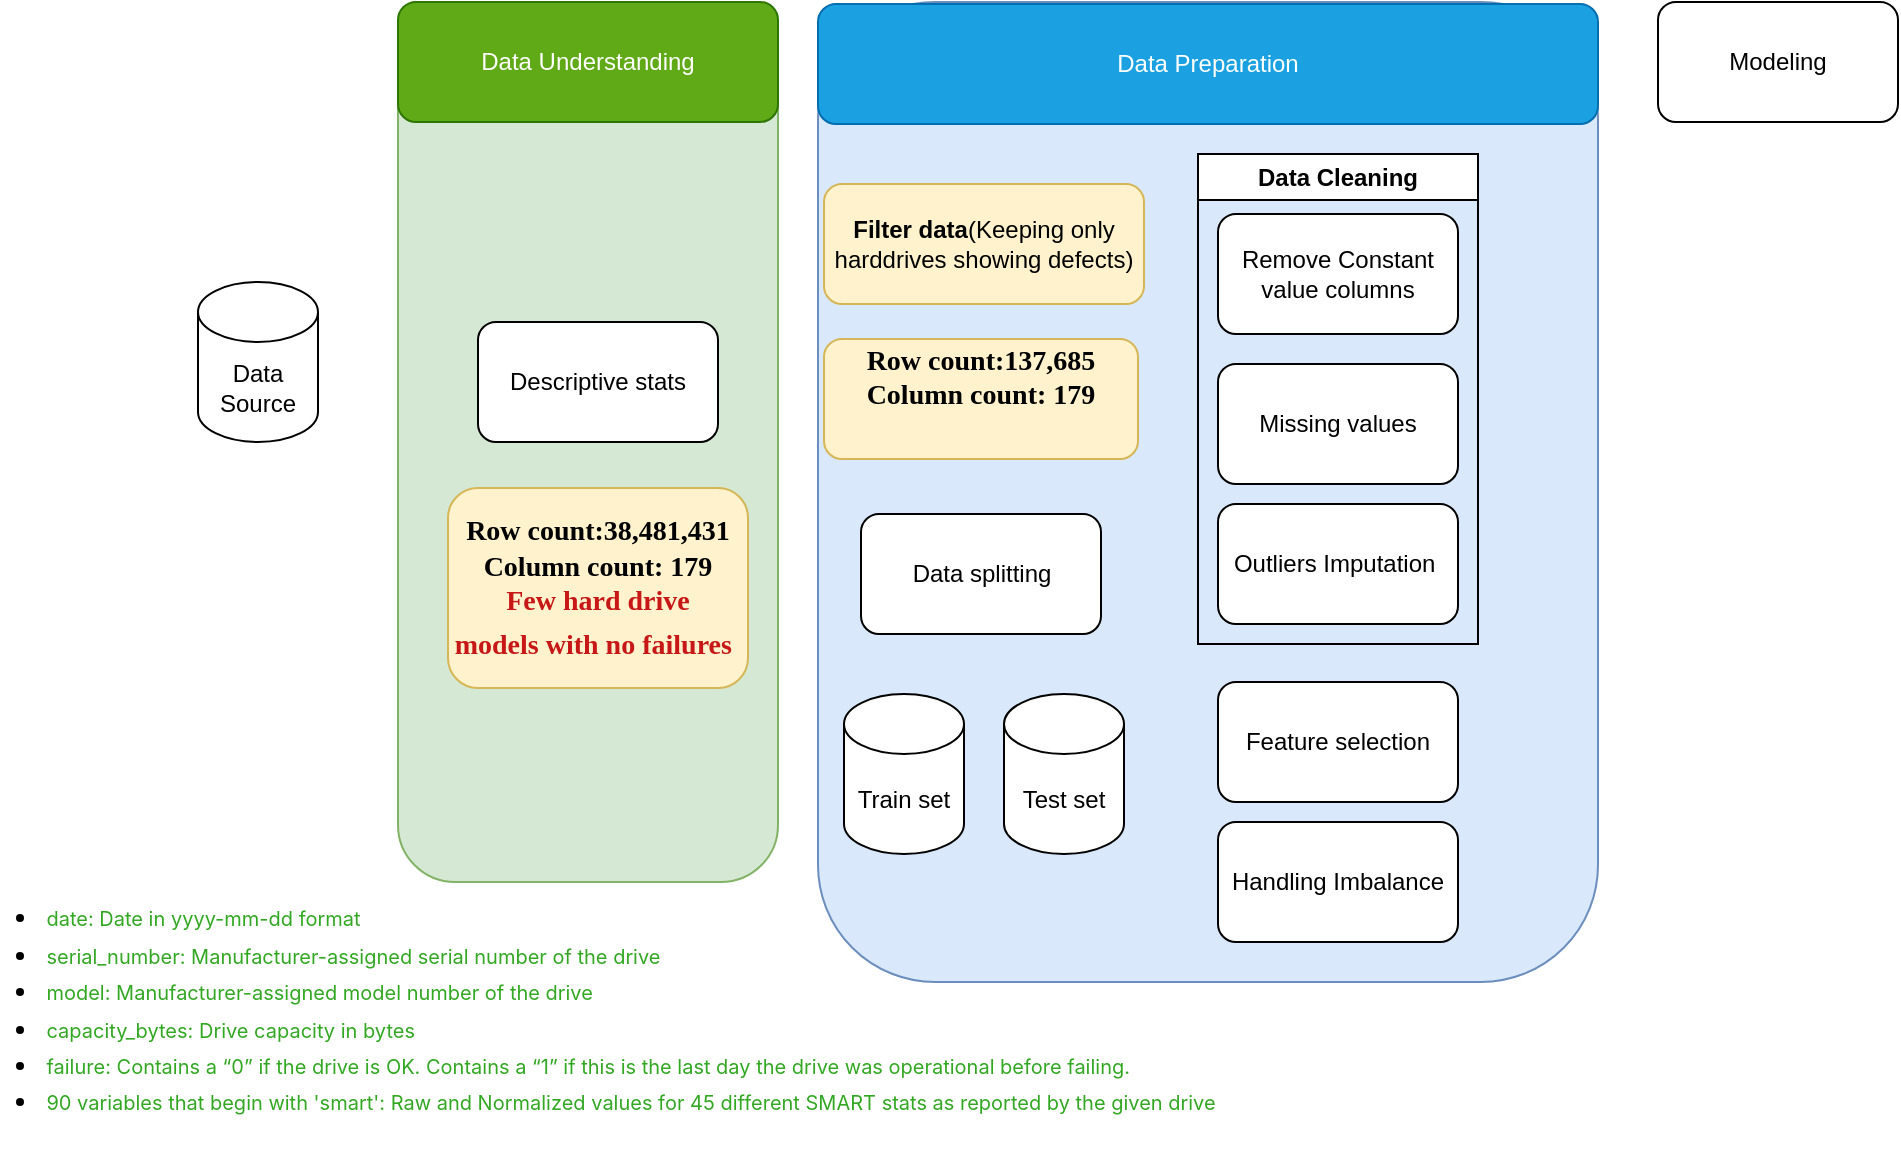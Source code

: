 <mxfile version="20.7.4" type="github"><diagram id="isFUo-GBb-Ed6Kyn8oLO" name="Page-1"><mxGraphModel dx="2250" dy="541" grid="1" gridSize="10" guides="1" tooltips="1" connect="1" arrows="1" fold="1" page="1" pageScale="1" pageWidth="1200" pageHeight="1600" math="0" shadow="0"><root><mxCell id="0"/><mxCell id="1" parent="0"/><mxCell id="NXMd6KjKU47-jCDluHmG-29" value="&lt;ul style=&quot;border: 0px; font-family: Inter, sans-serif; font-variant-numeric: inherit; font-variant-east-asian: inherit; margin: 0px 0px 16px 8px; padding: 0px 0px 0px 14px; vertical-align: baseline; list-style-position: initial; list-style-image: initial; text-align: left; background-color: rgb(255, 255, 255);&quot;&gt;&lt;li style=&quot;border: 0px; font-family: inherit; font-style: inherit; font-variant: inherit; font-weight: inherit; margin: 4px 0px; padding: 0px; vertical-align: baseline;&quot;&gt;&lt;p style=&quot;border: 0px; font-family: inherit; font-style: inherit; font-variant: inherit; font-weight: inherit; margin: 0px; padding: 0px; vertical-align: baseline;&quot;&gt;&lt;font color=&quot;#32a822&quot; style=&quot;font-size: 10px;&quot;&gt;&lt;span style=&quot;border: 0px; font-family: inherit; font-style: inherit; font-variant: inherit; margin: 0px; padding: 0px; vertical-align: baseline;&quot;&gt;date&lt;/span&gt;: Date in yyyy-mm-dd format&lt;/font&gt;&lt;/p&gt;&lt;/li&gt;&lt;li style=&quot;border: 0px; font-family: inherit; font-style: inherit; font-variant: inherit; font-weight: inherit; margin: 4px 0px; padding: 0px; vertical-align: baseline;&quot;&gt;&lt;p style=&quot;border: 0px; font-family: inherit; font-style: inherit; font-variant: inherit; font-weight: inherit; margin: 0px; padding: 0px; vertical-align: baseline;&quot;&gt;&lt;font color=&quot;#32a822&quot; style=&quot;font-size: 10px;&quot;&gt;&lt;span style=&quot;border: 0px; font-family: inherit; font-style: inherit; font-variant: inherit; margin: 0px; padding: 0px; vertical-align: baseline;&quot;&gt;serial_number&lt;/span&gt;: Manufacturer-assigned serial number of the drive&lt;/font&gt;&lt;/p&gt;&lt;/li&gt;&lt;li style=&quot;border: 0px; font-family: inherit; font-style: inherit; font-variant: inherit; font-weight: inherit; margin: 4px 0px; padding: 0px; vertical-align: baseline;&quot;&gt;&lt;p style=&quot;border: 0px; font-family: inherit; font-style: inherit; font-variant: inherit; font-weight: inherit; margin: 0px; padding: 0px; vertical-align: baseline;&quot;&gt;&lt;font color=&quot;#32a822&quot; style=&quot;font-size: 10px;&quot;&gt;&lt;span style=&quot;border: 0px; font-family: inherit; font-style: inherit; font-variant: inherit; margin: 0px; padding: 0px; vertical-align: baseline;&quot;&gt;model&lt;/span&gt;: Manufacturer-assigned model number of the drive&lt;/font&gt;&lt;/p&gt;&lt;/li&gt;&lt;li style=&quot;border: 0px; font-family: inherit; font-style: inherit; font-variant: inherit; font-weight: inherit; margin: 4px 0px; padding: 0px; vertical-align: baseline;&quot;&gt;&lt;p style=&quot;border: 0px; font-family: inherit; font-style: inherit; font-variant: inherit; font-weight: inherit; margin: 0px; padding: 0px; vertical-align: baseline;&quot;&gt;&lt;font color=&quot;#32a822&quot; style=&quot;font-size: 10px;&quot;&gt;&lt;span style=&quot;border: 0px; font-family: inherit; font-style: inherit; font-variant: inherit; margin: 0px; padding: 0px; vertical-align: baseline;&quot;&gt;capacity_bytes&lt;/span&gt;: Drive capacity in bytes&lt;/font&gt;&lt;/p&gt;&lt;/li&gt;&lt;li style=&quot;border: 0px; font-family: inherit; font-style: inherit; font-variant: inherit; font-weight: inherit; margin: 4px 0px; padding: 0px; vertical-align: baseline;&quot;&gt;&lt;p style=&quot;border: 0px; font-family: inherit; font-style: inherit; font-variant: inherit; font-weight: inherit; margin: 0px; padding: 0px; vertical-align: baseline;&quot;&gt;&lt;font color=&quot;#32a822&quot; style=&quot;font-size: 10px;&quot;&gt;&lt;span style=&quot;border: 0px; font-family: inherit; font-style: inherit; font-variant: inherit; margin: 0px; padding: 0px; vertical-align: baseline;&quot;&gt;failure&lt;/span&gt;: Contains a “0” if the drive is OK. Contains a “1” if this is the last day the drive was operational before failing.&lt;/font&gt;&lt;/p&gt;&lt;/li&gt;&lt;li style=&quot;border: 0px; font-family: inherit; font-style: inherit; font-variant: inherit; font-weight: inherit; margin: 4px 0px; padding: 0px; vertical-align: baseline;&quot;&gt;&lt;p style=&quot;border: 0px; font-family: inherit; font-style: inherit; font-variant: inherit; font-weight: inherit; margin: 0px; padding: 0px; vertical-align: baseline;&quot;&gt;&lt;font color=&quot;#32a822&quot; style=&quot;font-size: 10px;&quot;&gt;&lt;span style=&quot;border: 0px; font-family: inherit; font-style: inherit; font-variant: inherit; margin: 0px; padding: 0px; vertical-align: baseline;&quot;&gt;90 variables that begin with 'smart'&lt;/span&gt;: Raw and Normalized values for 45 different SMART stats as reported by the given drive&lt;/font&gt;&lt;/p&gt;&lt;/li&gt;&lt;/ul&gt;" style="text;html=1;align=center;verticalAlign=middle;resizable=0;points=[];autosize=1;strokeColor=none;fillColor=none;" vertex="1" parent="1"><mxGeometry x="-40" y="480" width="590" height="140" as="geometry"/></mxCell><mxCell id="NXMd6KjKU47-jCDluHmG-33" value="" style="rounded=1;whiteSpace=wrap;html=1;fontSize=14;fillColor=#dae8fc;strokeColor=#6c8ebf;" vertex="1" parent="1"><mxGeometry x="360" y="40" width="390" height="490" as="geometry"/></mxCell><mxCell id="NXMd6KjKU47-jCDluHmG-32" value="" style="rounded=1;whiteSpace=wrap;html=1;fontSize=14;fillColor=#d5e8d4;strokeColor=#82b366;" vertex="1" parent="1"><mxGeometry x="150" y="40" width="190" height="440" as="geometry"/></mxCell><mxCell id="NXMd6KjKU47-jCDluHmG-1" value="Data Source" style="shape=cylinder3;whiteSpace=wrap;html=1;boundedLbl=1;backgroundOutline=1;size=15;" vertex="1" parent="1"><mxGeometry x="50" y="180" width="60" height="80" as="geometry"/></mxCell><mxCell id="NXMd6KjKU47-jCDluHmG-2" value="Data Understanding" style="rounded=1;whiteSpace=wrap;html=1;fillColor=#60a917;fontColor=#ffffff;strokeColor=#2D7600;" vertex="1" parent="1"><mxGeometry x="150" y="40" width="190" height="60" as="geometry"/></mxCell><mxCell id="NXMd6KjKU47-jCDluHmG-4" value="Descriptive stats" style="rounded=1;whiteSpace=wrap;html=1;" vertex="1" parent="1"><mxGeometry x="190" y="200" width="120" height="60" as="geometry"/></mxCell><mxCell id="NXMd6KjKU47-jCDluHmG-7" value="Data Preparation" style="rounded=1;whiteSpace=wrap;html=1;fillColor=#1ba1e2;fontColor=#ffffff;strokeColor=#006EAF;" vertex="1" parent="1"><mxGeometry x="360" y="41" width="390" height="60" as="geometry"/></mxCell><mxCell id="NXMd6KjKU47-jCDluHmG-14" value="Data Cleaning" style="swimlane;whiteSpace=wrap;html=1;" vertex="1" parent="1"><mxGeometry x="550" y="116" width="140" height="245" as="geometry"/></mxCell><mxCell id="NXMd6KjKU47-jCDluHmG-3" value="Missing values" style="rounded=1;whiteSpace=wrap;html=1;" vertex="1" parent="NXMd6KjKU47-jCDluHmG-14"><mxGeometry x="10" y="105" width="120" height="60" as="geometry"/></mxCell><mxCell id="NXMd6KjKU47-jCDluHmG-6" value="Outliers Imputation&amp;nbsp;" style="rounded=1;whiteSpace=wrap;html=1;" vertex="1" parent="NXMd6KjKU47-jCDluHmG-14"><mxGeometry x="10" y="175" width="120" height="60" as="geometry"/></mxCell><mxCell id="NXMd6KjKU47-jCDluHmG-27" value="Remove Constant value columns" style="rounded=1;whiteSpace=wrap;html=1;" vertex="1" parent="NXMd6KjKU47-jCDluHmG-14"><mxGeometry x="10" y="30" width="120" height="60" as="geometry"/></mxCell><mxCell id="NXMd6KjKU47-jCDluHmG-15" value="Feature selection" style="rounded=1;whiteSpace=wrap;html=1;" vertex="1" parent="1"><mxGeometry x="560" y="380" width="120" height="60" as="geometry"/></mxCell><mxCell id="NXMd6KjKU47-jCDluHmG-16" value="Handling Imbalance" style="rounded=1;whiteSpace=wrap;html=1;" vertex="1" parent="1"><mxGeometry x="560" y="450" width="120" height="60" as="geometry"/></mxCell><mxCell id="NXMd6KjKU47-jCDluHmG-17" value="Modeling" style="rounded=1;whiteSpace=wrap;html=1;" vertex="1" parent="1"><mxGeometry x="780" y="40" width="120" height="60" as="geometry"/></mxCell><mxCell id="NXMd6KjKU47-jCDluHmG-20" value="Data splitting" style="rounded=1;whiteSpace=wrap;html=1;" vertex="1" parent="1"><mxGeometry x="381.5" y="296" width="120" height="60" as="geometry"/></mxCell><mxCell id="NXMd6KjKU47-jCDluHmG-21" value="Test set" style="shape=cylinder3;whiteSpace=wrap;html=1;boundedLbl=1;backgroundOutline=1;size=15;" vertex="1" parent="1"><mxGeometry x="453" y="386" width="60" height="80" as="geometry"/></mxCell><mxCell id="NXMd6KjKU47-jCDluHmG-22" value="Train set" style="shape=cylinder3;whiteSpace=wrap;html=1;boundedLbl=1;backgroundOutline=1;size=15;" vertex="1" parent="1"><mxGeometry x="373" y="386" width="60" height="80" as="geometry"/></mxCell><mxCell id="NXMd6KjKU47-jCDluHmG-18" value="&lt;b&gt;Filter data&lt;/b&gt;(Keeping only harddrives showing defects)" style="rounded=1;whiteSpace=wrap;html=1;fillColor=#fff2cc;strokeColor=#d6b656;" vertex="1" parent="1"><mxGeometry x="363" y="131" width="160" height="60" as="geometry"/></mxCell><mxCell id="NXMd6KjKU47-jCDluHmG-30" value="&lt;div&gt;&lt;font style=&quot;font-size: 14px;&quot;&gt;&lt;span style=&quot;font-family: HTWBerlin; font-weight: bold; vertical-align: baseline;&quot;&gt;Row count:38,481,431&lt;/span&gt;&lt;/font&gt;&lt;/div&gt;&lt;font style=&quot;font-size: 14px;&quot;&gt;&lt;span style=&quot;background-color: initial; font-family: HTWBerlin; font-weight: bold; vertical-align: baseline;&quot;&gt;Column&amp;nbsp;&lt;span style=&quot;background-color: initial;&quot;&gt;count: 179&lt;/span&gt;&lt;br&gt;&lt;/span&gt;&lt;/font&gt;&lt;font color=&quot;#c71717&quot;&gt;&lt;span style=&quot;font-family: HTWBerlin; font-weight: bold; font-size: 14px; background-color: initial;&quot;&gt;Few hard drive&lt;/span&gt;&lt;br&gt;&lt;/font&gt;&lt;div&gt;&lt;font color=&quot;#c71717&quot;&gt;&lt;font style=&quot;font-size: 14px;&quot;&gt;&lt;span style=&quot;font-family: HTWBerlin; font-weight: bold; vertical-align: baseline;&quot;&gt;models with no failures&lt;/span&gt;&lt;/font&gt;&lt;span style=&quot;font-size: 14pt; font-family: HTWBerlin; font-weight: bold; vertical-align: baseline;&quot;&gt;&amp;nbsp;&lt;/span&gt;&lt;/font&gt;&lt;/div&gt;" style="rounded=1;whiteSpace=wrap;html=1;fillColor=#fff2cc;strokeColor=#d6b656;" vertex="1" parent="1"><mxGeometry x="175" y="283" width="150" height="100" as="geometry"/></mxCell><mxCell id="NXMd6KjKU47-jCDluHmG-31" value="&lt;div&gt;&lt;font style=&quot;font-size: 14px;&quot;&gt;&lt;span style=&quot;font-family: HTWBerlin; font-weight: bold; vertical-align: baseline;&quot;&gt;Row count:&lt;/span&gt;&lt;/font&gt;&lt;font style=&quot;font-size: 14px;&quot;&gt;&lt;span style=&quot;text-align: left; text-indent: -0.31in; background-color: initial; font-family: HTWBerlin; font-weight: bold; vertical-align: baseline;&quot;&gt;137,685&lt;/span&gt;&lt;/font&gt;&lt;/div&gt;&lt;font style=&quot;font-size: 14px;&quot;&gt;&lt;span style=&quot;background-color: initial; font-family: HTWBerlin; font-weight: bold; vertical-align: baseline;&quot;&gt;Column&amp;nbsp;&lt;span style=&quot;background-color: initial;&quot;&gt;count: 179&lt;/span&gt;&lt;br&gt;&lt;span style=&quot;font-size: 14pt; background-color: initial;&quot;&gt;&amp;nbsp;&lt;/span&gt;&lt;br&gt;&lt;/span&gt;&lt;/font&gt;" style="rounded=1;whiteSpace=wrap;html=1;fillColor=#fff2cc;strokeColor=#d6b656;" vertex="1" parent="1"><mxGeometry x="363" y="208.5" width="157" height="60" as="geometry"/></mxCell></root></mxGraphModel></diagram></mxfile>
